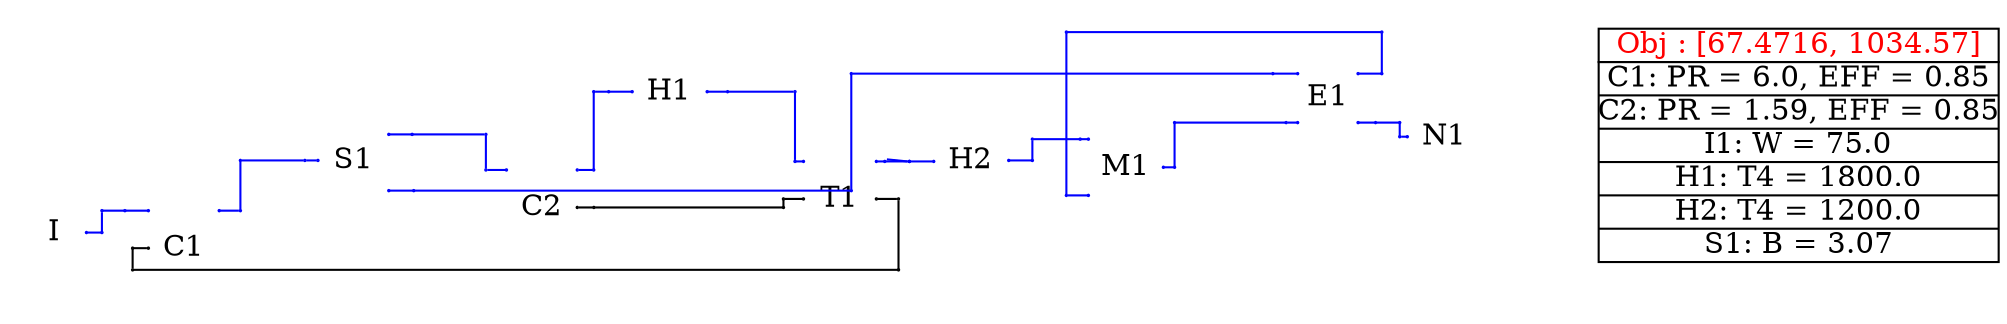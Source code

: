 graph sample20 {
	sizeNode1 [label="" color=white fixedsize=true height=0.01 pos="0,0!" shape=point width=0.01]
	sizeNode2 [label="" color=white fixedsize=true height=0.01 pos="9.930555555555555,2.0394444444444444!" shape=point width=0.01]
	configuration [label="{C1:  PR = 6.0, EFF = 0.85|C2:  PR = 1.59, EFF = 0.85|I1:  W = 75.0|H1:  T4 = 1800.0|H2:  T4 = 1200.0|S1:  B = 3.07}" color=black fixedsize=true height=1.3333333333333333 pos="11.930555555555555,1.0197222222222222!" shape=record width=2.6666666666666665]
	obj [label="Obj : [67.4716, 1034.57]" color=black fixedsize=true fontcolor=red height=0.2222222222222222 pos="11.930555555555555,1.7975000000000003!" shape=box width=2.6666666666666665]
	graph [layout=neato overlap=true]
	1 [label="" color=white height=0 image="C:\Users\57725\Desktop\work\component\\I.png" pos="0.3006362951009359,0.5497231351803109!" shape=box width=0]
	"1Label" [label=I color=white fixedsize=true height=0.2222222222222222 pos="0.3006362951009359,0.5497231351803109!" shape=box style=filled width=0.2222222222222222]
	2 [label="" color=white height=0 image="C:\Users\57725\Desktop\work\component\\C.png" pos="1.1647517299436543,0.445578368377209!" shape=box width=0]
	"2Label" [label=C1 color=white fixedsize=true height=0.2222222222222222 pos="1.1647517299436543,0.445578368377209!" shape=box style=filled width=0.2222222222222222]
	3 [label="" color=white height=0 image="C:\Users\57725\Desktop\work\component\\S.png" pos="2.295262897496474,1.030441360539359!" shape=box width=0]
	"3Label" [label=S1 color=white fixedsize=true height=0.2222222222222222 pos="2.295262897496474,1.030441360539359!" shape=box style=filled width=0.2222222222222222]
	4 [label="" color=white height=0 image="C:\Users\57725\Desktop\work\component\\C.png" pos="3.5517721482875895,0.7169403714007161!" shape=box width=0]
	"4Label" [label=C2 color=white fixedsize=true height=0.2222222222222222 pos="3.5517721482875895,0.7169403714007161!" shape=box style=filled width=0.2222222222222222]
	5 [label="" color=white height=0 image="C:\Users\57725\Desktop\work\component\\H.png" pos="4.403895156012695,1.4887151417857054!" shape=box width=0]
	"5Label" [label=H1 color=white fixedsize=true height=0.2222222222222222 pos="4.403895156012695,1.4887151417857054!" shape=box style=filled width=0.2222222222222222]
	6 [label="" color=white height=0 image="C:\Users\57725\Desktop\work\component\\T.png" pos="5.538916434168399,0.7737898104950457!" shape=box width=0]
	"6Label" [label=T1 color=white fixedsize=true height=0.2222222222222222 pos="5.538916434168399,0.7737898104950457!" shape=box style=filled width=0.2222222222222222]
	7 [label="" color=white height=0 image="C:\Users\57725\Desktop\work\component\\H.png" pos="6.414314224223319,1.0303752801034274!" shape=box width=0]
	"7Label" [label=H2 color=white fixedsize=true height=0.2222222222222222 pos="6.414314224223319,1.0303752801034274!" shape=box style=filled width=0.2222222222222222]
	8 [label="" color=white height=0 image="C:\Users\57725\Desktop\work\component\\E.png" pos="8.791832071980261,1.4493302897929479!" shape=box width=0]
	"8Label" [label=E1 color=white fixedsize=true height=0.2222222222222222 pos="8.791832071980261,1.4493302897929479!" shape=box style=filled width=0.2222222222222222]
	9 [label="" color=white height=0 image="C:\Users\57725\Desktop\work\component\\M.png" pos="7.445369964707958,0.984779268541856!" shape=box width=0]
	"9Label" [label=M1 color=white fixedsize=true height=0.2222222222222222 pos="7.445369964707958,0.984779268541856!" shape=box style=filled width=0.2222222222222222]
	10 [label="" color=white height=0 image="C:\Users\57725\Desktop\work\component\\N.png" pos="9.571438737250306,1.1885580534757876!" shape=box width=0]
	"10Label" [label=N1 color=white fixedsize=true height=0.2222222222222222 pos="9.571438737250306,1.1885580534757876!" shape=box style=filled width=0.2222222222222222]
	"1_e" [label="" color=blue fixedsize=true height=0.01 pos="0.5159140728787137,0.5497231351803109!" shape=point width=0.01]
	"1s_e" [label="" color=blue fixedsize=true height=0.01 pos="0.6189475713923738,0.5497231351803109!" shape=point width=0.01]
	"1_e" -- "1s_e" [color=blue]
	C1_nw [label="" color=blue fixedsize=true height=0.01 pos="0.9286406188325432,0.695578368377209!" shape=point width=0.01]
	C1t_nw [label="" color=blue fixedsize=true height=0.01 pos="0.7721682626431233,0.695578368377209!" shape=point width=0.01]
	C1_nw -- C1t_nw [color=blue]
	blankNode166 [label="" color=blue fixedsize=true height=0.01 pos="0.6189475713923738,0.695578368377209!" shape=point width=0.01]
	"1s_e" -- blankNode166 [color=blue]
	blankNode166 -- C1t_nw [color=blue]
	C1_ne [label="" color=blue fixedsize=true height=0.01 pos="1.4008628410547654,0.695578368377209!" shape=point width=0.01]
	C1s_ne [label="" color=blue fixedsize=true height=0.01 pos="1.542120278107965,0.695578368377209!" shape=point width=0.01]
	C1_ne -- C1s_ne [color=blue]
	S1_w [label="" color=blue fixedsize=true height=0.01 pos="2.059151786385363,1.030441360539359!" shape=point width=0.01]
	S1t_w [label="" color=blue fixedsize=true height=0.01 pos="1.9719293478844817,1.030441360539359!" shape=point width=0.01]
	S1_w -- S1t_w [color=blue]
	blankNode167 [label="" color=blue fixedsize=true height=0.01 pos="1.542120278107965,1.030441360539359!" shape=point width=0.01]
	C1s_ne -- blankNode167 [color=blue]
	blankNode167 -- S1t_w [color=blue]
	C2_ne [label="" color=blue fixedsize=true height=0.01 pos="3.7878832593987,0.9669403714007161!" shape=point width=0.01]
	C2s_ne [label="" color=blue fixedsize=true height=0.01 pos="3.897584457995382,0.9669403714007161!" shape=point width=0.01]
	C2_ne -- C2s_ne [color=blue]
	H1_w [label="" color=blue fixedsize=true height=0.01 pos="4.153895156012695,1.4887151417857054!" shape=point width=0.01]
	H1t_w [label="" color=blue fixedsize=true height=0.01 pos="3.997249181154415,1.4887151417857054!" shape=point width=0.01]
	H1_w -- H1t_w [color=blue]
	blankNode168 [label="" color=blue fixedsize=true height=0.01 pos="3.897584457995382,1.4887151417857054!" shape=point width=0.01]
	C2s_ne -- blankNode168 [color=blue]
	blankNode168 -- H1t_w [color=blue]
	C2_e [label="" color=black fixedsize=true height=0.01 pos="3.7878832593987,0.7169403714007161!" shape=point width=0.01]
	C2s_e [label="" color=black fixedsize=true height=0.01 pos="3.8986447678215006,0.7169403714007161!" shape=point width=0.01]
	C2_e -- C2s_e [color=black]
	T1_w [label="" color=black fixedsize=true height=0.01 pos="5.295860878612844,0.7737898104950457!" shape=point width=0.01]
	T1t_w [label="" color=black fixedsize=true height=0.01 pos="5.162404507946014,0.7737898104950457!" shape=point width=0.01]
	T1_w -- T1t_w [color=black]
	blankNode169 [label="" color=black fixedsize=true height=0.01 pos="5.162404507946014,0.7169403714007161!" shape=point width=0.01]
	C2s_e -- blankNode169 [color=black]
	blankNode169 -- T1t_w [color=black]
	H1_e [label="" color=blue fixedsize=true height=0.01 pos="4.653895156012695,1.4887151417857054!" shape=point width=0.01]
	H1s_e [label="" color=blue fixedsize=true height=0.01 pos="4.7896315025425595,1.4887151417857054!" shape=point width=0.01]
	H1_e -- H1s_e [color=blue]
	T1_nw [label="" color=blue fixedsize=true height=0.01 pos="5.295860878612844,1.0237898104950456!" shape=point width=0.01]
	T1t_nw [label="" color=blue fixedsize=true height=0.01 pos="5.239343146738016,1.0237898104950456!" shape=point width=0.01]
	T1_nw -- T1t_nw [color=blue]
	blankNode170 [label="" color=blue fixedsize=true height=0.01 pos="5.239343146738016,1.4887151417857054!" shape=point width=0.01]
	H1s_e -- blankNode170 [color=blue]
	blankNode170 -- T1t_nw [color=blue]
	7 [pos="6.414314224223319,1.0237898104950456!"]
	T1_ne [label="" color=blue fixedsize=true height=0.01 pos="5.781971989723955,1.0237898104950456!" shape=point width=0.01]
	T1s_ne [label="" color=blue fixedsize=true height=0.01 pos="5.838097377527193,1.0237898104950456!" shape=point width=0.01]
	T1_ne -- T1s_ne [color=blue]
	H2_w [label="" color=blue fixedsize=true height=0.01 pos="6.164314224223319,1.0237898104950456!" shape=point width=0.01]
	H2t_w [label="" color=blue fixedsize=true height=0.01 pos="6.002169472516671,1.0237898104950456!" shape=point width=0.01]
	H2_w -- H2t_w [color=blue]
	T1s_ne:ne -- H2t_w:w [color=blue]
	blankNode171 [label="" color=blue fixedsize=true height=0.01 pos="6.002169472516671,1.0237898104950456!" shape=point width=0.01]
	T1s_ne -- blankNode171 [color=blue]
	blankNode171 -- H2t_w [color=blue]
	S1_ne [label="" color=blue fixedsize=true height=0.01 pos="2.5313740086075853,1.2040524716504701!" shape=point width=0.01]
	S1s_ne [label="" color=blue fixedsize=true height=0.01 pos="2.6868602048711767,1.2040524716504701!" shape=point width=0.01]
	S1_ne -- S1s_ne [color=blue]
	C2_nw [label="" color=blue fixedsize=true height=0.01 pos="3.3156610371764783,0.9669403714007161!" shape=point width=0.01]
	C2t_nw [label="" color=blue fixedsize=true height=0.01 pos="3.1787071343576474,0.9669403714007161!" shape=point width=0.01]
	C2_nw -- C2t_nw [color=blue]
	blankNode172 [label="" color=blue fixedsize=true height=0.01 pos="3.1787071343576474,1.2040524716504701!" shape=point width=0.01]
	S1s_ne -- blankNode172 [color=blue]
	blankNode172 -- C2t_nw [color=blue]
	S1_se [label="" color=blue fixedsize=true height=0.01 pos="2.5313740086075853,0.8290524716504701!" shape=point width=0.01]
	S1s_se [label="" color=blue fixedsize=true height=0.01 pos="2.6979180805644494,0.8290524716504701!" shape=point width=0.01]
	S1_se -- S1s_se [color=blue]
	E1_nw [label="" color=blue fixedsize=true height=0.01 pos="8.590443183091374,1.6090525120151702!" shape=point width=0.01]
	E1t_nw [label="" color=blue fixedsize=true height=0.01 pos="8.424853988921667,1.6090525120151702!" shape=point width=0.01]
	E1_nw -- E1t_nw [color=blue]
	blankNode173 [label="" color=blue fixedsize=true height=0.01 pos="5.61473209530896,0.8290524716504701!" shape=point width=0.01]
	blankNode174 [label="" color=blue fixedsize=true height=0.01 pos="5.61473209530896,1.6090525120151702!" shape=point width=0.01]
	S1s_se -- blankNode173 [color=blue]
	blankNode173 -- blankNode174 [color=blue]
	blankNode174 -- E1t_nw [color=blue]
	H2_e [label="" color=blue fixedsize=true height=0.01 pos="6.664314224223319,1.0303752801034274!" shape=point width=0.01]
	H2s_e [label="" color=blue fixedsize=true height=0.01 pos="6.8218924812538235,1.0303752801034274!" shape=point width=0.01]
	H2_e -- H2s_e [color=blue]
	M1_nw [label="" color=blue fixedsize=true height=0.01 pos="7.195369964707958,1.172279268541856!" shape=point width=0.01]
	M1t_nw [label="" color=blue fixedsize=true height=0.01 pos="7.1404126150959435,1.172279268541856!" shape=point width=0.01]
	M1_nw -- M1t_nw [color=blue]
	blankNode175 [label="" color=blue fixedsize=true height=0.01 pos="6.8218924812538235,1.172279268541856!" shape=point width=0.01]
	H2s_e -- blankNode175 [color=blue]
	blankNode175 -- M1t_nw [color=blue]
	M1_e [label="" color=blue fixedsize=true height=0.01 pos="7.695369964707958,0.984779268541856!" shape=point width=0.01]
	M1s_e [label="" color=blue fixedsize=true height=0.01 pos="7.769874439960077,0.984779268541856!" shape=point width=0.01]
	M1_e -- M1s_e [color=blue]
	E1_sw [label="" color=blue fixedsize=true height=0.01 pos="8.590443183091374,1.2826636231262813!" shape=point width=0.01]
	E1t_sw [label="" color=blue fixedsize=true height=0.01 pos="8.513704474078184,1.2826636231262813!" shape=point width=0.01]
	E1_sw -- E1t_sw [color=blue]
	blankNode176 [label="" color=blue fixedsize=true height=0.01 pos="7.769874439960077,1.2826636231262813!" shape=point width=0.01]
	M1s_e -- blankNode176 [color=blue]
	blankNode176 -- E1t_sw [color=blue]
	E1_se [label="" color=blue fixedsize=true height=0.01 pos="8.99322096086915,1.2826636231262813!" shape=point width=0.01]
	E1s_se [label="" color=blue fixedsize=true height=0.01 pos="9.109654176397852,1.2826636231262813!" shape=point width=0.01]
	E1_se -- E1s_se [color=blue]
	N1_w [label="" color=blue fixedsize=true height=0.01 pos="9.321438737250306,1.1885580534757876!" shape=point width=0.01]
	N1t_w [label="" color=blue fixedsize=true height=0.01 pos="9.270922438185288,1.1885580534757876!" shape=point width=0.01]
	N1_w -- N1t_w [color=blue]
	blankNode177 [label="" color=blue fixedsize=true height=0.01 pos="9.270922438185288,1.2826636231262813!" shape=point width=0.01]
	E1s_se -- blankNode177 [color=blue]
	blankNode177 -- N1t_w [color=blue]
	C1_w [label="" color=black fixedsize=true height=0.01 pos="0.9286406188325432,0.445578368377209!" shape=point width=0.01]
	C1s_w [label="" color=black fixedsize=true height=0.01 pos="0.8235898699558317,0.445578368377209!" shape=point width=0.01]
	C1_w -- C1s_w [color=black]
	T1_e [label="" color=black fixedsize=true height=0.01 pos="5.781971989723955,0.7737898104950457!" shape=point width=0.01]
	T1t_e [label="" color=black fixedsize=true height=0.01 pos="5.929471372864908,0.7737898104950457!" shape=point width=0.01]
	T1_e -- T1t_e [color=black]
	blankNode178 [label="" color=black fixedsize=true height=0.01 pos="0.8235898699558317,0.3009551585165457!" shape=point width=0.01]
	blankNode179 [label="" color=black fixedsize=true height=0.01 pos="5.929471372864908,0.3009551585165457!" shape=point width=0.01]
	C1s_w -- blankNode178 [color=black]
	blankNode178 -- blankNode179 [color=black]
	blankNode179 -- T1t_e [color=black]
	M1_sw [label="" color=blue fixedsize=true height=0.01 pos="7.195369964707958,0.7972792685418559!" shape=point width=0.01]
	M1s_sw [label="" color=blue fixedsize=true height=0.01 pos="7.0486270444750865,0.7972792685418559!" shape=point width=0.01]
	M1_sw -- M1s_sw [color=blue]
	E1_ne [label="" color=blue fixedsize=true height=0.01 pos="8.99322096086915,1.6090525120151702!" shape=point width=0.01]
	E1t_ne [label="" color=blue fixedsize=true height=0.01 pos="9.151552012297437,1.6090525120151702!" shape=point width=0.01]
	E1_ne -- E1t_ne [color=blue]
	blankNode180 [label="" color=blue fixedsize=true height=0.01 pos="7.0486270444750865,1.88607036735743!" shape=point width=0.01]
	blankNode181 [label="" color=blue fixedsize=true height=0.01 pos="9.151552012297437,1.88607036735743!" shape=point width=0.01]
	M1s_sw -- blankNode180 [color=blue]
	blankNode180 -- blankNode181 [color=blue]
	blankNode181 -- E1t_ne [color=blue]
}
